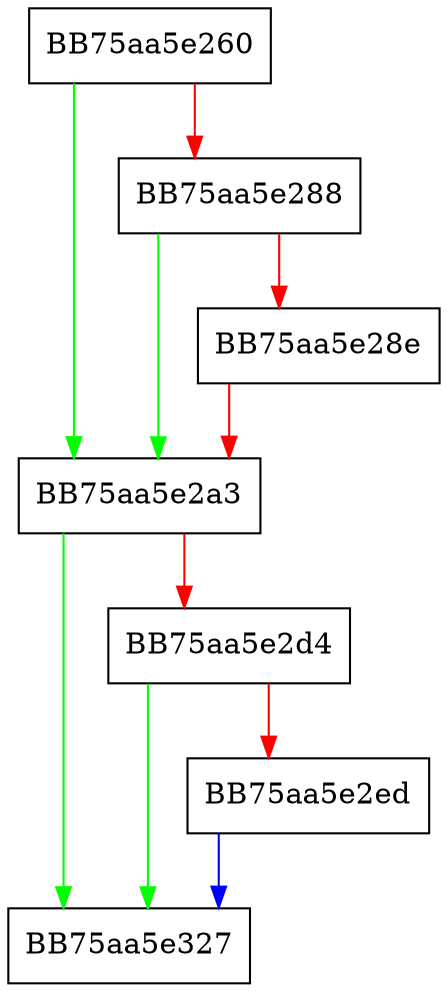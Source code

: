 digraph LoadUnpackInfo {
  node [shape="box"];
  graph [splines=ortho];
  BB75aa5e260 -> BB75aa5e2a3 [color="green"];
  BB75aa5e260 -> BB75aa5e288 [color="red"];
  BB75aa5e288 -> BB75aa5e2a3 [color="green"];
  BB75aa5e288 -> BB75aa5e28e [color="red"];
  BB75aa5e28e -> BB75aa5e2a3 [color="red"];
  BB75aa5e2a3 -> BB75aa5e327 [color="green"];
  BB75aa5e2a3 -> BB75aa5e2d4 [color="red"];
  BB75aa5e2d4 -> BB75aa5e327 [color="green"];
  BB75aa5e2d4 -> BB75aa5e2ed [color="red"];
  BB75aa5e2ed -> BB75aa5e327 [color="blue"];
}